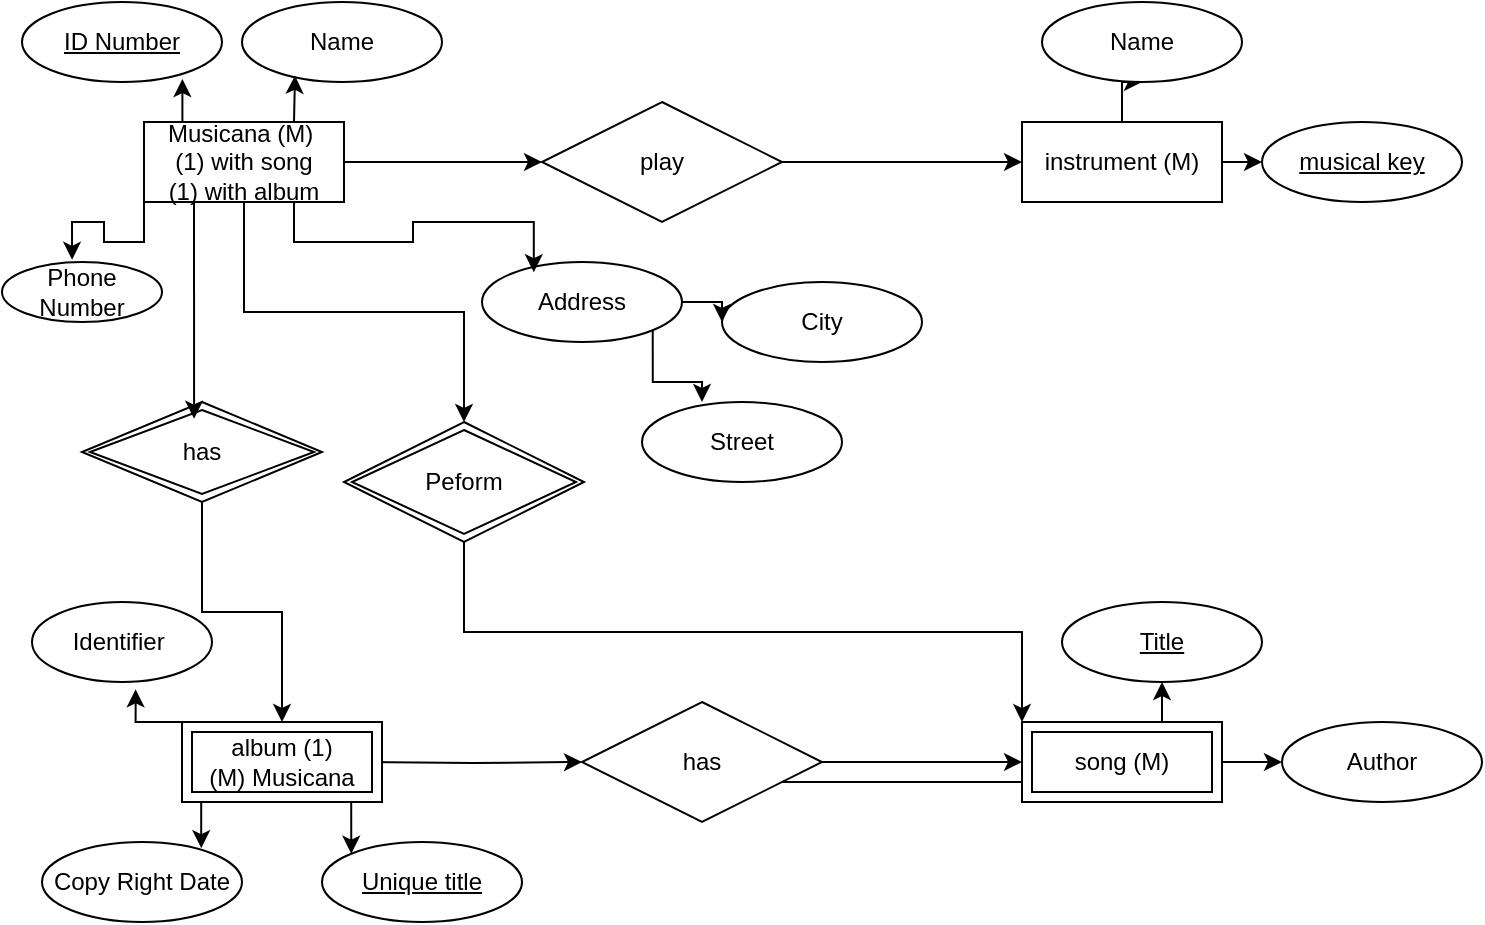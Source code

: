 <mxfile version="24.7.8">
  <diagram name="Page-1" id="HQu8JjT8ep0QViulxV-g">
    <mxGraphModel dx="1886" dy="654" grid="1" gridSize="10" guides="1" tooltips="1" connect="1" arrows="1" fold="1" page="1" pageScale="1" pageWidth="850" pageHeight="1100" math="0" shadow="0">
      <root>
        <mxCell id="0" />
        <mxCell id="1" parent="0" />
        <mxCell id="PIbLiF8oKG7T9JoRTIPx-18" style="edgeStyle=orthogonalEdgeStyle;rounded=0;orthogonalLoop=1;jettySize=auto;html=1;exitX=1;exitY=0.5;exitDx=0;exitDy=0;entryX=0;entryY=0.5;entryDx=0;entryDy=0;" edge="1" parent="1" source="PIbLiF8oKG7T9JoRTIPx-1" target="PIbLiF8oKG7T9JoRTIPx-17">
          <mxGeometry relative="1" as="geometry" />
        </mxCell>
        <mxCell id="PIbLiF8oKG7T9JoRTIPx-47" style="edgeStyle=orthogonalEdgeStyle;rounded=0;orthogonalLoop=1;jettySize=auto;html=1;exitX=0.5;exitY=1;exitDx=0;exitDy=0;" edge="1" parent="1" source="PIbLiF8oKG7T9JoRTIPx-1" target="PIbLiF8oKG7T9JoRTIPx-45">
          <mxGeometry relative="1" as="geometry" />
        </mxCell>
        <mxCell id="PIbLiF8oKG7T9JoRTIPx-1" value="Musicana (M)&amp;nbsp;&lt;div&gt;(1) with song&lt;/div&gt;&lt;div&gt;(1) with album&lt;/div&gt;" style="whiteSpace=wrap;html=1;align=center;" vertex="1" parent="1">
          <mxGeometry x="51" y="220" width="100" height="40" as="geometry" />
        </mxCell>
        <mxCell id="PIbLiF8oKG7T9JoRTIPx-2" value="City" style="ellipse;whiteSpace=wrap;html=1;align=center;" vertex="1" parent="1">
          <mxGeometry x="340" y="300" width="100" height="40" as="geometry" />
        </mxCell>
        <mxCell id="PIbLiF8oKG7T9JoRTIPx-3" value="Street" style="ellipse;whiteSpace=wrap;html=1;align=center;" vertex="1" parent="1">
          <mxGeometry x="300" y="360" width="100" height="40" as="geometry" />
        </mxCell>
        <mxCell id="PIbLiF8oKG7T9JoRTIPx-4" value="Name" style="ellipse;whiteSpace=wrap;html=1;align=center;" vertex="1" parent="1">
          <mxGeometry x="100" y="160" width="100" height="40" as="geometry" />
        </mxCell>
        <mxCell id="PIbLiF8oKG7T9JoRTIPx-42" style="edgeStyle=orthogonalEdgeStyle;rounded=0;orthogonalLoop=1;jettySize=auto;html=1;exitX=1;exitY=0.5;exitDx=0;exitDy=0;entryX=0;entryY=0.5;entryDx=0;entryDy=0;" edge="1" parent="1" source="PIbLiF8oKG7T9JoRTIPx-6" target="PIbLiF8oKG7T9JoRTIPx-2">
          <mxGeometry relative="1" as="geometry" />
        </mxCell>
        <mxCell id="PIbLiF8oKG7T9JoRTIPx-6" value="Address" style="ellipse;whiteSpace=wrap;html=1;align=center;" vertex="1" parent="1">
          <mxGeometry x="220" y="290" width="100" height="40" as="geometry" />
        </mxCell>
        <mxCell id="PIbLiF8oKG7T9JoRTIPx-7" value="Phone Number" style="ellipse;whiteSpace=wrap;html=1;align=center;" vertex="1" parent="1">
          <mxGeometry x="-20" y="290" width="80" height="30" as="geometry" />
        </mxCell>
        <mxCell id="PIbLiF8oKG7T9JoRTIPx-8" style="edgeStyle=orthogonalEdgeStyle;rounded=0;orthogonalLoop=1;jettySize=auto;html=1;exitX=0.75;exitY=1;exitDx=0;exitDy=0;entryX=0.259;entryY=0.128;entryDx=0;entryDy=0;entryPerimeter=0;" edge="1" parent="1" source="PIbLiF8oKG7T9JoRTIPx-1" target="PIbLiF8oKG7T9JoRTIPx-6">
          <mxGeometry relative="1" as="geometry" />
        </mxCell>
        <mxCell id="PIbLiF8oKG7T9JoRTIPx-10" style="edgeStyle=orthogonalEdgeStyle;rounded=0;orthogonalLoop=1;jettySize=auto;html=1;exitX=0.75;exitY=0;exitDx=0;exitDy=0;entryX=0.265;entryY=0.922;entryDx=0;entryDy=0;entryPerimeter=0;" edge="1" parent="1" source="PIbLiF8oKG7T9JoRTIPx-1" target="PIbLiF8oKG7T9JoRTIPx-4">
          <mxGeometry relative="1" as="geometry" />
        </mxCell>
        <mxCell id="PIbLiF8oKG7T9JoRTIPx-11" style="edgeStyle=orthogonalEdgeStyle;rounded=0;orthogonalLoop=1;jettySize=auto;html=1;exitX=0.25;exitY=0;exitDx=0;exitDy=0;entryX=0.802;entryY=0.963;entryDx=0;entryDy=0;entryPerimeter=0;" edge="1" parent="1" source="PIbLiF8oKG7T9JoRTIPx-1">
          <mxGeometry relative="1" as="geometry">
            <mxPoint x="70.2" y="198.52" as="targetPoint" />
          </mxGeometry>
        </mxCell>
        <mxCell id="PIbLiF8oKG7T9JoRTIPx-15" value="ID Number" style="ellipse;whiteSpace=wrap;html=1;align=center;fontStyle=4;" vertex="1" parent="1">
          <mxGeometry x="-10" y="160" width="100" height="40" as="geometry" />
        </mxCell>
        <mxCell id="PIbLiF8oKG7T9JoRTIPx-23" style="edgeStyle=orthogonalEdgeStyle;rounded=0;orthogonalLoop=1;jettySize=auto;html=1;exitX=0.5;exitY=0;exitDx=0;exitDy=0;" edge="1" parent="1" source="PIbLiF8oKG7T9JoRTIPx-16" target="PIbLiF8oKG7T9JoRTIPx-22">
          <mxGeometry relative="1" as="geometry" />
        </mxCell>
        <mxCell id="PIbLiF8oKG7T9JoRTIPx-24" style="edgeStyle=orthogonalEdgeStyle;rounded=0;orthogonalLoop=1;jettySize=auto;html=1;exitX=1;exitY=0.5;exitDx=0;exitDy=0;entryX=0;entryY=0.5;entryDx=0;entryDy=0;" edge="1" parent="1" source="PIbLiF8oKG7T9JoRTIPx-16" target="PIbLiF8oKG7T9JoRTIPx-21">
          <mxGeometry relative="1" as="geometry" />
        </mxCell>
        <mxCell id="PIbLiF8oKG7T9JoRTIPx-16" value="instrument (M)" style="whiteSpace=wrap;html=1;align=center;" vertex="1" parent="1">
          <mxGeometry x="490" y="220" width="100" height="40" as="geometry" />
        </mxCell>
        <mxCell id="PIbLiF8oKG7T9JoRTIPx-19" style="edgeStyle=orthogonalEdgeStyle;rounded=0;orthogonalLoop=1;jettySize=auto;html=1;exitX=1;exitY=0.5;exitDx=0;exitDy=0;" edge="1" parent="1" source="PIbLiF8oKG7T9JoRTIPx-17" target="PIbLiF8oKG7T9JoRTIPx-16">
          <mxGeometry relative="1" as="geometry" />
        </mxCell>
        <mxCell id="PIbLiF8oKG7T9JoRTIPx-17" value="play" style="shape=rhombus;perimeter=rhombusPerimeter;whiteSpace=wrap;html=1;align=center;" vertex="1" parent="1">
          <mxGeometry x="250" y="210" width="120" height="60" as="geometry" />
        </mxCell>
        <mxCell id="PIbLiF8oKG7T9JoRTIPx-21" value="musical key" style="ellipse;whiteSpace=wrap;html=1;align=center;fontStyle=4;" vertex="1" parent="1">
          <mxGeometry x="610" y="220" width="100" height="40" as="geometry" />
        </mxCell>
        <mxCell id="PIbLiF8oKG7T9JoRTIPx-22" value="Name" style="ellipse;whiteSpace=wrap;html=1;align=center;" vertex="1" parent="1">
          <mxGeometry x="500" y="160" width="100" height="40" as="geometry" />
        </mxCell>
        <mxCell id="PIbLiF8oKG7T9JoRTIPx-31" style="edgeStyle=orthogonalEdgeStyle;rounded=0;orthogonalLoop=1;jettySize=auto;html=1;exitX=0.75;exitY=1;exitDx=0;exitDy=0;entryX=0;entryY=0;entryDx=0;entryDy=0;" edge="1" parent="1" target="PIbLiF8oKG7T9JoRTIPx-28">
          <mxGeometry relative="1" as="geometry">
            <mxPoint x="135.0" y="560.0" as="sourcePoint" />
          </mxGeometry>
        </mxCell>
        <mxCell id="PIbLiF8oKG7T9JoRTIPx-38" style="edgeStyle=orthogonalEdgeStyle;rounded=0;orthogonalLoop=1;jettySize=auto;html=1;exitX=1;exitY=0.5;exitDx=0;exitDy=0;entryX=0;entryY=0.5;entryDx=0;entryDy=0;" edge="1" parent="1" target="PIbLiF8oKG7T9JoRTIPx-37">
          <mxGeometry relative="1" as="geometry">
            <mxPoint x="160.0" y="540.0" as="sourcePoint" />
          </mxGeometry>
        </mxCell>
        <mxCell id="PIbLiF8oKG7T9JoRTIPx-26" value="Copy Right Date" style="ellipse;whiteSpace=wrap;html=1;align=center;" vertex="1" parent="1">
          <mxGeometry y="580" width="100" height="40" as="geometry" />
        </mxCell>
        <mxCell id="PIbLiF8oKG7T9JoRTIPx-27" value="Identifier&amp;nbsp;" style="ellipse;whiteSpace=wrap;html=1;align=center;" vertex="1" parent="1">
          <mxGeometry x="-5" y="460" width="90" height="40" as="geometry" />
        </mxCell>
        <mxCell id="PIbLiF8oKG7T9JoRTIPx-28" value="Unique title" style="ellipse;whiteSpace=wrap;html=1;align=center;fontStyle=4;" vertex="1" parent="1">
          <mxGeometry x="140" y="580" width="100" height="40" as="geometry" />
        </mxCell>
        <mxCell id="PIbLiF8oKG7T9JoRTIPx-30" style="edgeStyle=orthogonalEdgeStyle;rounded=0;orthogonalLoop=1;jettySize=auto;html=1;exitX=0.25;exitY=1;exitDx=0;exitDy=0;entryX=0.796;entryY=0.077;entryDx=0;entryDy=0;entryPerimeter=0;" edge="1" parent="1" target="PIbLiF8oKG7T9JoRTIPx-26">
          <mxGeometry relative="1" as="geometry">
            <mxPoint x="85.0" y="560.0" as="sourcePoint" />
          </mxGeometry>
        </mxCell>
        <mxCell id="PIbLiF8oKG7T9JoRTIPx-35" style="edgeStyle=orthogonalEdgeStyle;rounded=0;orthogonalLoop=1;jettySize=auto;html=1;exitX=0.5;exitY=0;exitDx=0;exitDy=0;entryX=0.5;entryY=1;entryDx=0;entryDy=0;" edge="1" parent="1" target="PIbLiF8oKG7T9JoRTIPx-33">
          <mxGeometry relative="1" as="geometry">
            <mxPoint x="540" y="520.0" as="sourcePoint" />
          </mxGeometry>
        </mxCell>
        <mxCell id="PIbLiF8oKG7T9JoRTIPx-36" style="edgeStyle=orthogonalEdgeStyle;rounded=0;orthogonalLoop=1;jettySize=auto;html=1;exitX=1;exitY=0.5;exitDx=0;exitDy=0;entryX=0;entryY=0.5;entryDx=0;entryDy=0;" edge="1" parent="1" target="PIbLiF8oKG7T9JoRTIPx-34">
          <mxGeometry relative="1" as="geometry">
            <mxPoint x="590" y="540.0" as="sourcePoint" />
          </mxGeometry>
        </mxCell>
        <mxCell id="PIbLiF8oKG7T9JoRTIPx-33" value="Title" style="ellipse;whiteSpace=wrap;html=1;align=center;fontStyle=4;" vertex="1" parent="1">
          <mxGeometry x="510" y="460" width="100" height="40" as="geometry" />
        </mxCell>
        <mxCell id="PIbLiF8oKG7T9JoRTIPx-34" value="Author" style="ellipse;whiteSpace=wrap;html=1;align=center;" vertex="1" parent="1">
          <mxGeometry x="620" y="520" width="100" height="40" as="geometry" />
        </mxCell>
        <mxCell id="PIbLiF8oKG7T9JoRTIPx-39" style="edgeStyle=orthogonalEdgeStyle;rounded=0;orthogonalLoop=1;jettySize=auto;html=1;exitX=1;exitY=0.5;exitDx=0;exitDy=0;entryX=0;entryY=0.5;entryDx=0;entryDy=0;" edge="1" parent="1" source="PIbLiF8oKG7T9JoRTIPx-37">
          <mxGeometry relative="1" as="geometry">
            <mxPoint x="490" y="540.0" as="targetPoint" />
          </mxGeometry>
        </mxCell>
        <mxCell id="PIbLiF8oKG7T9JoRTIPx-37" value="has" style="shape=rhombus;perimeter=rhombusPerimeter;whiteSpace=wrap;html=1;align=center;" vertex="1" parent="1">
          <mxGeometry x="270" y="510" width="120" height="60" as="geometry" />
        </mxCell>
        <mxCell id="PIbLiF8oKG7T9JoRTIPx-41" value="" style="endArrow=none;html=1;rounded=0;exitX=0.832;exitY=0.666;exitDx=0;exitDy=0;exitPerimeter=0;" edge="1" parent="1" source="PIbLiF8oKG7T9JoRTIPx-37">
          <mxGeometry width="50" height="50" relative="1" as="geometry">
            <mxPoint x="440" y="600" as="sourcePoint" />
            <mxPoint x="490" y="550" as="targetPoint" />
          </mxGeometry>
        </mxCell>
        <mxCell id="PIbLiF8oKG7T9JoRTIPx-43" style="edgeStyle=orthogonalEdgeStyle;rounded=0;orthogonalLoop=1;jettySize=auto;html=1;exitX=1;exitY=1;exitDx=0;exitDy=0;entryX=0.3;entryY=0;entryDx=0;entryDy=0;entryPerimeter=0;" edge="1" parent="1" source="PIbLiF8oKG7T9JoRTIPx-6" target="PIbLiF8oKG7T9JoRTIPx-3">
          <mxGeometry relative="1" as="geometry" />
        </mxCell>
        <mxCell id="PIbLiF8oKG7T9JoRTIPx-48" style="edgeStyle=orthogonalEdgeStyle;rounded=0;orthogonalLoop=1;jettySize=auto;html=1;exitX=0.5;exitY=1;exitDx=0;exitDy=0;entryX=0;entryY=0;entryDx=0;entryDy=0;" edge="1" parent="1" source="PIbLiF8oKG7T9JoRTIPx-45" target="PIbLiF8oKG7T9JoRTIPx-46">
          <mxGeometry relative="1" as="geometry" />
        </mxCell>
        <mxCell id="PIbLiF8oKG7T9JoRTIPx-45" value="Peform" style="shape=rhombus;double=1;perimeter=rhombusPerimeter;whiteSpace=wrap;html=1;align=center;" vertex="1" parent="1">
          <mxGeometry x="151" y="370" width="120" height="60" as="geometry" />
        </mxCell>
        <mxCell id="PIbLiF8oKG7T9JoRTIPx-46" value="song (M)" style="shape=ext;margin=3;double=1;whiteSpace=wrap;html=1;align=center;" vertex="1" parent="1">
          <mxGeometry x="490" y="520" width="100" height="40" as="geometry" />
        </mxCell>
        <mxCell id="PIbLiF8oKG7T9JoRTIPx-49" value="album (1)&lt;div&gt;(M) Musicana&lt;/div&gt;" style="shape=ext;margin=3;double=1;whiteSpace=wrap;html=1;align=center;" vertex="1" parent="1">
          <mxGeometry x="70" y="520" width="100" height="40" as="geometry" />
        </mxCell>
        <mxCell id="PIbLiF8oKG7T9JoRTIPx-50" style="edgeStyle=orthogonalEdgeStyle;rounded=0;orthogonalLoop=1;jettySize=auto;html=1;exitX=0;exitY=0;exitDx=0;exitDy=0;entryX=0.576;entryY=1.092;entryDx=0;entryDy=0;entryPerimeter=0;" edge="1" parent="1" source="PIbLiF8oKG7T9JoRTIPx-49" target="PIbLiF8oKG7T9JoRTIPx-27">
          <mxGeometry relative="1" as="geometry" />
        </mxCell>
        <mxCell id="PIbLiF8oKG7T9JoRTIPx-54" style="edgeStyle=orthogonalEdgeStyle;rounded=0;orthogonalLoop=1;jettySize=auto;html=1;" edge="1" parent="1" source="PIbLiF8oKG7T9JoRTIPx-51" target="PIbLiF8oKG7T9JoRTIPx-49">
          <mxGeometry relative="1" as="geometry" />
        </mxCell>
        <mxCell id="PIbLiF8oKG7T9JoRTIPx-51" value="has" style="shape=rhombus;double=1;perimeter=rhombusPerimeter;whiteSpace=wrap;html=1;align=center;" vertex="1" parent="1">
          <mxGeometry x="20" y="360" width="120" height="50" as="geometry" />
        </mxCell>
        <mxCell id="PIbLiF8oKG7T9JoRTIPx-52" style="edgeStyle=orthogonalEdgeStyle;rounded=0;orthogonalLoop=1;jettySize=auto;html=1;exitX=0;exitY=1;exitDx=0;exitDy=0;entryX=0.438;entryY=-0.037;entryDx=0;entryDy=0;entryPerimeter=0;" edge="1" parent="1" source="PIbLiF8oKG7T9JoRTIPx-1" target="PIbLiF8oKG7T9JoRTIPx-7">
          <mxGeometry relative="1" as="geometry" />
        </mxCell>
        <mxCell id="PIbLiF8oKG7T9JoRTIPx-53" style="edgeStyle=orthogonalEdgeStyle;rounded=0;orthogonalLoop=1;jettySize=auto;html=1;exitX=0.25;exitY=1;exitDx=0;exitDy=0;entryX=0.467;entryY=0.167;entryDx=0;entryDy=0;entryPerimeter=0;" edge="1" parent="1" source="PIbLiF8oKG7T9JoRTIPx-1" target="PIbLiF8oKG7T9JoRTIPx-51">
          <mxGeometry relative="1" as="geometry" />
        </mxCell>
      </root>
    </mxGraphModel>
  </diagram>
</mxfile>
